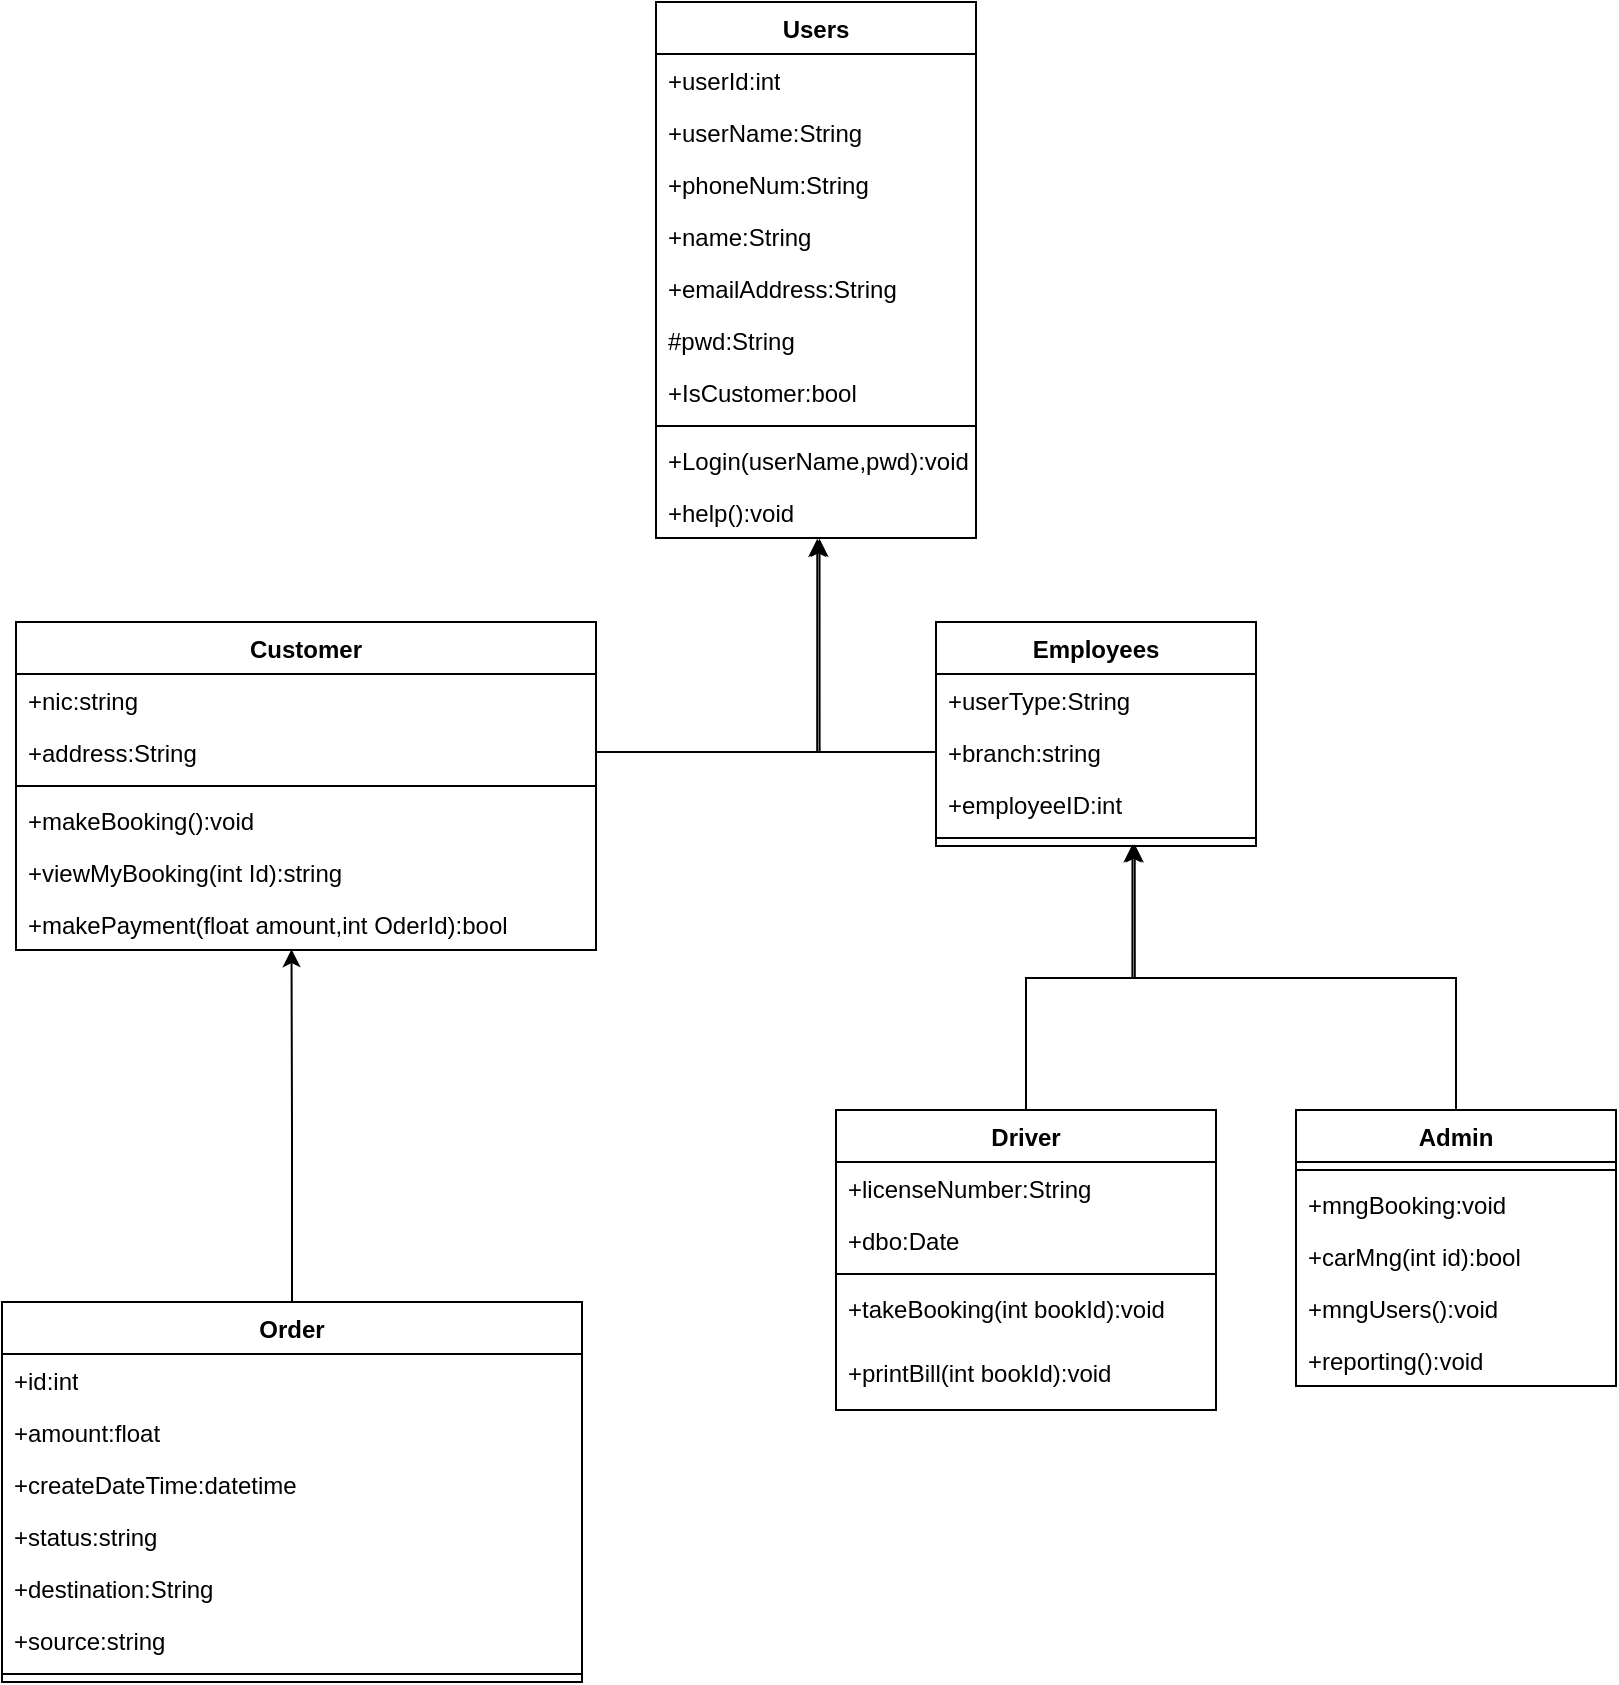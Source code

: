 <mxfile version="26.0.9" pages="3">
  <diagram name="Page-1" id="Xw11mbETAYtTtZjQ2i3f">
    <mxGraphModel grid="1" page="1" gridSize="10" guides="1" tooltips="1" connect="1" arrows="1" fold="1" pageScale="1" pageWidth="850" pageHeight="1100" math="0" shadow="0">
      <root>
        <mxCell id="0" />
        <mxCell id="1" parent="0" />
        <mxCell id="4XtbS9QP_jxTECoMFuG9-1" value="Users" style="swimlane;fontStyle=1;align=center;verticalAlign=top;childLayout=stackLayout;horizontal=1;startSize=26;horizontalStack=0;resizeParent=1;resizeParentMax=0;resizeLast=0;collapsible=1;marginBottom=0;whiteSpace=wrap;html=1;" vertex="1" parent="1">
          <mxGeometry x="360" y="20" width="160" height="268" as="geometry">
            <mxRectangle x="200" y="100" width="100" height="30" as="alternateBounds" />
          </mxGeometry>
        </mxCell>
        <mxCell id="4XtbS9QP_jxTECoMFuG9-2" value="+userId:int" style="text;strokeColor=none;fillColor=none;align=left;verticalAlign=top;spacingLeft=4;spacingRight=4;overflow=hidden;rotatable=0;points=[[0,0.5],[1,0.5]];portConstraint=eastwest;whiteSpace=wrap;html=1;" vertex="1" parent="4XtbS9QP_jxTECoMFuG9-1">
          <mxGeometry y="26" width="160" height="26" as="geometry" />
        </mxCell>
        <mxCell id="4XtbS9QP_jxTECoMFuG9-6" value="+userName:String" style="text;strokeColor=none;fillColor=none;align=left;verticalAlign=top;spacingLeft=4;spacingRight=4;overflow=hidden;rotatable=0;points=[[0,0.5],[1,0.5]];portConstraint=eastwest;whiteSpace=wrap;html=1;" vertex="1" parent="4XtbS9QP_jxTECoMFuG9-1">
          <mxGeometry y="52" width="160" height="26" as="geometry" />
        </mxCell>
        <mxCell id="4XtbS9QP_jxTECoMFuG9-7" value="+phoneNum:String" style="text;strokeColor=none;fillColor=none;align=left;verticalAlign=top;spacingLeft=4;spacingRight=4;overflow=hidden;rotatable=0;points=[[0,0.5],[1,0.5]];portConstraint=eastwest;whiteSpace=wrap;html=1;" vertex="1" parent="4XtbS9QP_jxTECoMFuG9-1">
          <mxGeometry y="78" width="160" height="26" as="geometry" />
        </mxCell>
        <mxCell id="4XtbS9QP_jxTECoMFuG9-18" value="+name:String" style="text;strokeColor=none;fillColor=none;align=left;verticalAlign=top;spacingLeft=4;spacingRight=4;overflow=hidden;rotatable=0;points=[[0,0.5],[1,0.5]];portConstraint=eastwest;whiteSpace=wrap;html=1;" vertex="1" parent="4XtbS9QP_jxTECoMFuG9-1">
          <mxGeometry y="104" width="160" height="26" as="geometry" />
        </mxCell>
        <mxCell id="4XtbS9QP_jxTECoMFuG9-8" value="+emailAddress:String" style="text;strokeColor=none;fillColor=none;align=left;verticalAlign=top;spacingLeft=4;spacingRight=4;overflow=hidden;rotatable=0;points=[[0,0.5],[1,0.5]];portConstraint=eastwest;whiteSpace=wrap;html=1;" vertex="1" parent="4XtbS9QP_jxTECoMFuG9-1">
          <mxGeometry y="130" width="160" height="26" as="geometry" />
        </mxCell>
        <mxCell id="4XtbS9QP_jxTECoMFuG9-9" value="#pwd:String" style="text;strokeColor=none;fillColor=none;align=left;verticalAlign=top;spacingLeft=4;spacingRight=4;overflow=hidden;rotatable=0;points=[[0,0.5],[1,0.5]];portConstraint=eastwest;whiteSpace=wrap;html=1;" vertex="1" parent="4XtbS9QP_jxTECoMFuG9-1">
          <mxGeometry y="156" width="160" height="26" as="geometry" />
        </mxCell>
        <mxCell id="4XtbS9QP_jxTECoMFuG9-33" value="+IsCustomer:bool" style="text;strokeColor=none;fillColor=none;align=left;verticalAlign=top;spacingLeft=4;spacingRight=4;overflow=hidden;rotatable=0;points=[[0,0.5],[1,0.5]];portConstraint=eastwest;whiteSpace=wrap;html=1;" vertex="1" parent="4XtbS9QP_jxTECoMFuG9-1">
          <mxGeometry y="182" width="160" height="26" as="geometry" />
        </mxCell>
        <mxCell id="4XtbS9QP_jxTECoMFuG9-3" value="" style="line;strokeWidth=1;fillColor=none;align=left;verticalAlign=middle;spacingTop=-1;spacingLeft=3;spacingRight=3;rotatable=0;labelPosition=right;points=[];portConstraint=eastwest;strokeColor=inherit;" vertex="1" parent="4XtbS9QP_jxTECoMFuG9-1">
          <mxGeometry y="208" width="160" height="8" as="geometry" />
        </mxCell>
        <mxCell id="4XtbS9QP_jxTECoMFuG9-5" value="+Login(userName,pwd):void" style="text;strokeColor=none;fillColor=none;align=left;verticalAlign=top;spacingLeft=4;spacingRight=4;overflow=hidden;rotatable=0;points=[[0,0.5],[1,0.5]];portConstraint=eastwest;whiteSpace=wrap;html=1;" vertex="1" parent="4XtbS9QP_jxTECoMFuG9-1">
          <mxGeometry y="216" width="160" height="26" as="geometry" />
        </mxCell>
        <mxCell id="2t8qWetCkka7SkBRdkZW-12" value="+help():void" style="text;strokeColor=none;fillColor=none;align=left;verticalAlign=top;spacingLeft=4;spacingRight=4;overflow=hidden;rotatable=0;points=[[0,0.5],[1,0.5]];portConstraint=eastwest;whiteSpace=wrap;html=1;" vertex="1" parent="4XtbS9QP_jxTECoMFuG9-1">
          <mxGeometry y="242" width="160" height="26" as="geometry" />
        </mxCell>
        <mxCell id="4XtbS9QP_jxTECoMFuG9-10" value="Customer" style="swimlane;fontStyle=1;align=center;verticalAlign=top;childLayout=stackLayout;horizontal=1;startSize=26;horizontalStack=0;resizeParent=1;resizeParentMax=0;resizeLast=0;collapsible=1;marginBottom=0;whiteSpace=wrap;html=1;" vertex="1" parent="1">
          <mxGeometry x="40" y="330" width="290" height="164" as="geometry">
            <mxRectangle x="200" y="100" width="100" height="30" as="alternateBounds" />
          </mxGeometry>
        </mxCell>
        <mxCell id="4XtbS9QP_jxTECoMFuG9-11" value="+nic:string" style="text;strokeColor=none;fillColor=none;align=left;verticalAlign=top;spacingLeft=4;spacingRight=4;overflow=hidden;rotatable=0;points=[[0,0.5],[1,0.5]];portConstraint=eastwest;whiteSpace=wrap;html=1;" vertex="1" parent="4XtbS9QP_jxTECoMFuG9-10">
          <mxGeometry y="26" width="290" height="26" as="geometry" />
        </mxCell>
        <mxCell id="4XtbS9QP_jxTECoMFuG9-13" value="+address:String" style="text;strokeColor=none;fillColor=none;align=left;verticalAlign=top;spacingLeft=4;spacingRight=4;overflow=hidden;rotatable=0;points=[[0,0.5],[1,0.5]];portConstraint=eastwest;whiteSpace=wrap;html=1;" vertex="1" parent="4XtbS9QP_jxTECoMFuG9-10">
          <mxGeometry y="52" width="290" height="26" as="geometry" />
        </mxCell>
        <mxCell id="4XtbS9QP_jxTECoMFuG9-16" value="" style="line;strokeWidth=1;fillColor=none;align=left;verticalAlign=middle;spacingTop=-1;spacingLeft=3;spacingRight=3;rotatable=0;labelPosition=right;points=[];portConstraint=eastwest;strokeColor=inherit;" vertex="1" parent="4XtbS9QP_jxTECoMFuG9-10">
          <mxGeometry y="78" width="290" height="8" as="geometry" />
        </mxCell>
        <mxCell id="4XtbS9QP_jxTECoMFuG9-17" value="+makeBooking():void" style="text;strokeColor=none;fillColor=none;align=left;verticalAlign=top;spacingLeft=4;spacingRight=4;overflow=hidden;rotatable=0;points=[[0,0.5],[1,0.5]];portConstraint=eastwest;whiteSpace=wrap;html=1;" vertex="1" parent="4XtbS9QP_jxTECoMFuG9-10">
          <mxGeometry y="86" width="290" height="26" as="geometry" />
        </mxCell>
        <mxCell id="2t8qWetCkka7SkBRdkZW-8" value="+viewMyBooking(int Id):string" style="text;strokeColor=none;fillColor=none;align=left;verticalAlign=top;spacingLeft=4;spacingRight=4;overflow=hidden;rotatable=0;points=[[0,0.5],[1,0.5]];portConstraint=eastwest;whiteSpace=wrap;html=1;" vertex="1" parent="4XtbS9QP_jxTECoMFuG9-10">
          <mxGeometry y="112" width="290" height="26" as="geometry" />
        </mxCell>
        <mxCell id="2t8qWetCkka7SkBRdkZW-10" value="+makePayment(float amount,int OderId):bool" style="text;strokeColor=none;fillColor=none;align=left;verticalAlign=top;spacingLeft=4;spacingRight=4;overflow=hidden;rotatable=0;points=[[0,0.5],[1,0.5]];portConstraint=eastwest;whiteSpace=wrap;html=1;" vertex="1" parent="4XtbS9QP_jxTECoMFuG9-10">
          <mxGeometry y="138" width="290" height="26" as="geometry" />
        </mxCell>
        <mxCell id="4XtbS9QP_jxTECoMFuG9-22" value="Employees" style="swimlane;fontStyle=1;align=center;verticalAlign=top;childLayout=stackLayout;horizontal=1;startSize=26;horizontalStack=0;resizeParent=1;resizeParentMax=0;resizeLast=0;collapsible=1;marginBottom=0;whiteSpace=wrap;html=1;" vertex="1" parent="1">
          <mxGeometry x="500" y="330" width="160" height="112" as="geometry">
            <mxRectangle x="200" y="100" width="100" height="30" as="alternateBounds" />
          </mxGeometry>
        </mxCell>
        <mxCell id="4XtbS9QP_jxTECoMFuG9-23" value="+userType:String" style="text;strokeColor=none;fillColor=none;align=left;verticalAlign=top;spacingLeft=4;spacingRight=4;overflow=hidden;rotatable=0;points=[[0,0.5],[1,0.5]];portConstraint=eastwest;whiteSpace=wrap;html=1;" vertex="1" parent="4XtbS9QP_jxTECoMFuG9-22">
          <mxGeometry y="26" width="160" height="26" as="geometry" />
        </mxCell>
        <mxCell id="4XtbS9QP_jxTECoMFuG9-27" value="+branch:string" style="text;strokeColor=none;fillColor=none;align=left;verticalAlign=top;spacingLeft=4;spacingRight=4;overflow=hidden;rotatable=0;points=[[0,0.5],[1,0.5]];portConstraint=eastwest;whiteSpace=wrap;html=1;" vertex="1" parent="4XtbS9QP_jxTECoMFuG9-22">
          <mxGeometry y="52" width="160" height="26" as="geometry" />
        </mxCell>
        <mxCell id="2t8qWetCkka7SkBRdkZW-2" value="+employeeID:int" style="text;strokeColor=none;fillColor=none;align=left;verticalAlign=top;spacingLeft=4;spacingRight=4;overflow=hidden;rotatable=0;points=[[0,0.5],[1,0.5]];portConstraint=eastwest;whiteSpace=wrap;html=1;" vertex="1" parent="4XtbS9QP_jxTECoMFuG9-22">
          <mxGeometry y="78" width="160" height="26" as="geometry" />
        </mxCell>
        <mxCell id="4XtbS9QP_jxTECoMFuG9-29" value="" style="line;strokeWidth=1;fillColor=none;align=left;verticalAlign=middle;spacingTop=-1;spacingLeft=3;spacingRight=3;rotatable=0;labelPosition=right;points=[];portConstraint=eastwest;strokeColor=inherit;" vertex="1" parent="4XtbS9QP_jxTECoMFuG9-22">
          <mxGeometry y="104" width="160" height="8" as="geometry" />
        </mxCell>
        <mxCell id="2t8qWetCkka7SkBRdkZW-13" value="Driver" style="swimlane;fontStyle=1;align=center;verticalAlign=top;childLayout=stackLayout;horizontal=1;startSize=26;horizontalStack=0;resizeParent=1;resizeParentMax=0;resizeLast=0;collapsible=1;marginBottom=0;whiteSpace=wrap;html=1;" vertex="1" parent="1">
          <mxGeometry x="450" y="574" width="190" height="150" as="geometry">
            <mxRectangle x="200" y="100" width="100" height="30" as="alternateBounds" />
          </mxGeometry>
        </mxCell>
        <mxCell id="2t8qWetCkka7SkBRdkZW-14" value="+licenseNumber:String" style="text;strokeColor=none;fillColor=none;align=left;verticalAlign=top;spacingLeft=4;spacingRight=4;overflow=hidden;rotatable=0;points=[[0,0.5],[1,0.5]];portConstraint=eastwest;whiteSpace=wrap;html=1;" vertex="1" parent="2t8qWetCkka7SkBRdkZW-13">
          <mxGeometry y="26" width="190" height="26" as="geometry" />
        </mxCell>
        <mxCell id="2t8qWetCkka7SkBRdkZW-15" value="+dbo:Date" style="text;strokeColor=none;fillColor=none;align=left;verticalAlign=top;spacingLeft=4;spacingRight=4;overflow=hidden;rotatable=0;points=[[0,0.5],[1,0.5]];portConstraint=eastwest;whiteSpace=wrap;html=1;" vertex="1" parent="2t8qWetCkka7SkBRdkZW-13">
          <mxGeometry y="52" width="190" height="26" as="geometry" />
        </mxCell>
        <mxCell id="2t8qWetCkka7SkBRdkZW-17" value="" style="line;strokeWidth=1;fillColor=none;align=left;verticalAlign=middle;spacingTop=-1;spacingLeft=3;spacingRight=3;rotatable=0;labelPosition=right;points=[];portConstraint=eastwest;strokeColor=inherit;" vertex="1" parent="2t8qWetCkka7SkBRdkZW-13">
          <mxGeometry y="78" width="190" height="8" as="geometry" />
        </mxCell>
        <mxCell id="2t8qWetCkka7SkBRdkZW-18" value="+takeBooking(int bookId):void" style="text;strokeColor=none;fillColor=none;align=left;verticalAlign=top;spacingLeft=4;spacingRight=4;overflow=hidden;rotatable=0;points=[[0,0.5],[1,0.5]];portConstraint=eastwest;whiteSpace=wrap;html=1;" vertex="1" parent="2t8qWetCkka7SkBRdkZW-13">
          <mxGeometry y="86" width="190" height="32" as="geometry" />
        </mxCell>
        <mxCell id="7w_yky0fwMvZAdhRPD7A-1" value="+printBill(int bookId):void" style="text;strokeColor=none;fillColor=none;align=left;verticalAlign=top;spacingLeft=4;spacingRight=4;overflow=hidden;rotatable=0;points=[[0,0.5],[1,0.5]];portConstraint=eastwest;whiteSpace=wrap;html=1;" vertex="1" parent="2t8qWetCkka7SkBRdkZW-13">
          <mxGeometry y="118" width="190" height="32" as="geometry" />
        </mxCell>
        <mxCell id="2t8qWetCkka7SkBRdkZW-27" value="Admin" style="swimlane;fontStyle=1;align=center;verticalAlign=top;childLayout=stackLayout;horizontal=1;startSize=26;horizontalStack=0;resizeParent=1;resizeParentMax=0;resizeLast=0;collapsible=1;marginBottom=0;whiteSpace=wrap;html=1;" vertex="1" parent="1">
          <mxGeometry x="680" y="574" width="160" height="138" as="geometry">
            <mxRectangle x="200" y="100" width="100" height="30" as="alternateBounds" />
          </mxGeometry>
        </mxCell>
        <mxCell id="2t8qWetCkka7SkBRdkZW-31" value="" style="line;strokeWidth=1;fillColor=none;align=left;verticalAlign=middle;spacingTop=-1;spacingLeft=3;spacingRight=3;rotatable=0;labelPosition=right;points=[];portConstraint=eastwest;strokeColor=inherit;" vertex="1" parent="2t8qWetCkka7SkBRdkZW-27">
          <mxGeometry y="26" width="160" height="8" as="geometry" />
        </mxCell>
        <mxCell id="2t8qWetCkka7SkBRdkZW-32" value="+mngBooking:void" style="text;strokeColor=none;fillColor=none;align=left;verticalAlign=top;spacingLeft=4;spacingRight=4;overflow=hidden;rotatable=0;points=[[0,0.5],[1,0.5]];portConstraint=eastwest;whiteSpace=wrap;html=1;" vertex="1" parent="2t8qWetCkka7SkBRdkZW-27">
          <mxGeometry y="34" width="160" height="26" as="geometry" />
        </mxCell>
        <mxCell id="2t8qWetCkka7SkBRdkZW-33" value="+carMng(int id):bool" style="text;strokeColor=none;fillColor=none;align=left;verticalAlign=top;spacingLeft=4;spacingRight=4;overflow=hidden;rotatable=0;points=[[0,0.5],[1,0.5]];portConstraint=eastwest;whiteSpace=wrap;html=1;" vertex="1" parent="2t8qWetCkka7SkBRdkZW-27">
          <mxGeometry y="60" width="160" height="26" as="geometry" />
        </mxCell>
        <mxCell id="2t8qWetCkka7SkBRdkZW-35" value="+mngUsers():void" style="text;strokeColor=none;fillColor=none;align=left;verticalAlign=top;spacingLeft=4;spacingRight=4;overflow=hidden;rotatable=0;points=[[0,0.5],[1,0.5]];portConstraint=eastwest;whiteSpace=wrap;html=1;" vertex="1" parent="2t8qWetCkka7SkBRdkZW-27">
          <mxGeometry y="86" width="160" height="26" as="geometry" />
        </mxCell>
        <mxCell id="2t8qWetCkka7SkBRdkZW-41" value="+reporting():void" style="text;strokeColor=none;fillColor=none;align=left;verticalAlign=top;spacingLeft=4;spacingRight=4;overflow=hidden;rotatable=0;points=[[0,0.5],[1,0.5]];portConstraint=eastwest;whiteSpace=wrap;html=1;" vertex="1" parent="2t8qWetCkka7SkBRdkZW-27">
          <mxGeometry y="112" width="160" height="26" as="geometry" />
        </mxCell>
        <mxCell id="2t8qWetCkka7SkBRdkZW-37" style="edgeStyle=orthogonalEdgeStyle;rounded=0;orthogonalLoop=1;jettySize=auto;html=1;exitX=1;exitY=0.5;exitDx=0;exitDy=0;entryX=0.511;entryY=1.016;entryDx=0;entryDy=0;entryPerimeter=0;" edge="1" parent="1" source="4XtbS9QP_jxTECoMFuG9-13" target="2t8qWetCkka7SkBRdkZW-12">
          <mxGeometry relative="1" as="geometry" />
        </mxCell>
        <mxCell id="2t8qWetCkka7SkBRdkZW-38" style="edgeStyle=orthogonalEdgeStyle;rounded=0;orthogonalLoop=1;jettySize=auto;html=1;exitX=0;exitY=0.5;exitDx=0;exitDy=0;entryX=0.504;entryY=1.016;entryDx=0;entryDy=0;entryPerimeter=0;" edge="1" parent="1" source="4XtbS9QP_jxTECoMFuG9-27" target="2t8qWetCkka7SkBRdkZW-12">
          <mxGeometry relative="1" as="geometry">
            <Array as="points">
              <mxPoint x="441" y="395" />
            </Array>
          </mxGeometry>
        </mxCell>
        <mxCell id="2t8qWetCkka7SkBRdkZW-39" style="edgeStyle=orthogonalEdgeStyle;rounded=0;orthogonalLoop=1;jettySize=auto;html=1;exitX=0.5;exitY=0;exitDx=0;exitDy=0;entryX=0.621;entryY=0.893;entryDx=0;entryDy=0;entryPerimeter=0;" edge="1" parent="1" source="2t8qWetCkka7SkBRdkZW-13" target="4XtbS9QP_jxTECoMFuG9-29">
          <mxGeometry relative="1" as="geometry" />
        </mxCell>
        <mxCell id="2t8qWetCkka7SkBRdkZW-40" style="edgeStyle=orthogonalEdgeStyle;rounded=0;orthogonalLoop=1;jettySize=auto;html=1;exitX=0.5;exitY=0;exitDx=0;exitDy=0;entryX=0.614;entryY=0.893;entryDx=0;entryDy=0;entryPerimeter=0;" edge="1" parent="1" source="2t8qWetCkka7SkBRdkZW-27" target="4XtbS9QP_jxTECoMFuG9-29">
          <mxGeometry relative="1" as="geometry" />
        </mxCell>
        <mxCell id="2t8qWetCkka7SkBRdkZW-42" value="Order" style="swimlane;fontStyle=1;align=center;verticalAlign=top;childLayout=stackLayout;horizontal=1;startSize=26;horizontalStack=0;resizeParent=1;resizeParentMax=0;resizeLast=0;collapsible=1;marginBottom=0;whiteSpace=wrap;html=1;" vertex="1" parent="1">
          <mxGeometry x="33" y="670" width="290" height="190" as="geometry">
            <mxRectangle x="200" y="100" width="100" height="30" as="alternateBounds" />
          </mxGeometry>
        </mxCell>
        <mxCell id="2t8qWetCkka7SkBRdkZW-43" value="+id:int" style="text;strokeColor=none;fillColor=none;align=left;verticalAlign=top;spacingLeft=4;spacingRight=4;overflow=hidden;rotatable=0;points=[[0,0.5],[1,0.5]];portConstraint=eastwest;whiteSpace=wrap;html=1;" vertex="1" parent="2t8qWetCkka7SkBRdkZW-42">
          <mxGeometry y="26" width="290" height="26" as="geometry" />
        </mxCell>
        <mxCell id="2t8qWetCkka7SkBRdkZW-44" value="+amount:float" style="text;strokeColor=none;fillColor=none;align=left;verticalAlign=top;spacingLeft=4;spacingRight=4;overflow=hidden;rotatable=0;points=[[0,0.5],[1,0.5]];portConstraint=eastwest;whiteSpace=wrap;html=1;" vertex="1" parent="2t8qWetCkka7SkBRdkZW-42">
          <mxGeometry y="52" width="290" height="26" as="geometry" />
        </mxCell>
        <mxCell id="2t8qWetCkka7SkBRdkZW-45" value="+createDateTime:datetime" style="text;strokeColor=none;fillColor=none;align=left;verticalAlign=top;spacingLeft=4;spacingRight=4;overflow=hidden;rotatable=0;points=[[0,0.5],[1,0.5]];portConstraint=eastwest;whiteSpace=wrap;html=1;" vertex="1" parent="2t8qWetCkka7SkBRdkZW-42">
          <mxGeometry y="78" width="290" height="26" as="geometry" />
        </mxCell>
        <mxCell id="2t8qWetCkka7SkBRdkZW-46" value="+status:string" style="text;strokeColor=none;fillColor=none;align=left;verticalAlign=top;spacingLeft=4;spacingRight=4;overflow=hidden;rotatable=0;points=[[0,0.5],[1,0.5]];portConstraint=eastwest;whiteSpace=wrap;html=1;" vertex="1" parent="2t8qWetCkka7SkBRdkZW-42">
          <mxGeometry y="104" width="290" height="26" as="geometry" />
        </mxCell>
        <mxCell id="4XtbS9QP_jxTECoMFuG9-21" value="+destination:String" style="text;strokeColor=none;fillColor=none;align=left;verticalAlign=top;spacingLeft=4;spacingRight=4;overflow=hidden;rotatable=0;points=[[0,0.5],[1,0.5]];portConstraint=eastwest;whiteSpace=wrap;html=1;" vertex="1" parent="2t8qWetCkka7SkBRdkZW-42">
          <mxGeometry y="130" width="290" height="26" as="geometry" />
        </mxCell>
        <mxCell id="4XtbS9QP_jxTECoMFuG9-20" value="+source:string" style="text;strokeColor=none;fillColor=none;align=left;verticalAlign=top;spacingLeft=4;spacingRight=4;overflow=hidden;rotatable=0;points=[[0,0.5],[1,0.5]];portConstraint=eastwest;whiteSpace=wrap;html=1;" vertex="1" parent="2t8qWetCkka7SkBRdkZW-42">
          <mxGeometry y="156" width="290" height="26" as="geometry" />
        </mxCell>
        <mxCell id="2t8qWetCkka7SkBRdkZW-47" value="" style="line;strokeWidth=1;fillColor=none;align=left;verticalAlign=middle;spacingTop=-1;spacingLeft=3;spacingRight=3;rotatable=0;labelPosition=right;points=[];portConstraint=eastwest;strokeColor=inherit;" vertex="1" parent="2t8qWetCkka7SkBRdkZW-42">
          <mxGeometry y="182" width="290" height="8" as="geometry" />
        </mxCell>
        <mxCell id="2t8qWetCkka7SkBRdkZW-51" style="edgeStyle=orthogonalEdgeStyle;rounded=0;orthogonalLoop=1;jettySize=auto;html=1;exitX=0.5;exitY=0;exitDx=0;exitDy=0;entryX=0.475;entryY=0.984;entryDx=0;entryDy=0;entryPerimeter=0;" edge="1" parent="1" source="2t8qWetCkka7SkBRdkZW-42" target="2t8qWetCkka7SkBRdkZW-10">
          <mxGeometry relative="1" as="geometry" />
        </mxCell>
      </root>
    </mxGraphModel>
  </diagram>
  <diagram id="p_hNK84INfBdR-2zl4a4" name="Page-2">
    <mxGraphModel grid="1" page="1" gridSize="10" guides="1" tooltips="1" connect="1" arrows="1" fold="1" pageScale="1" pageWidth="850" pageHeight="1100" math="0" shadow="0">
      <root>
        <mxCell id="0" />
        <mxCell id="1" parent="0" />
        <mxCell id="5wbWXcbHOEthCcjgVBOa-7" value="" style="rounded=0;whiteSpace=wrap;html=1;" vertex="1" parent="1">
          <mxGeometry x="270" y="20" width="280" height="440" as="geometry" />
        </mxCell>
        <mxCell id="5wbWXcbHOEthCcjgVBOa-11" style="rounded=0;orthogonalLoop=1;jettySize=auto;html=1;exitX=0.5;exitY=0.5;exitDx=0;exitDy=0;exitPerimeter=0;" edge="1" parent="1" source="5wbWXcbHOEthCcjgVBOa-2" target="5wbWXcbHOEthCcjgVBOa-16">
          <mxGeometry relative="1" as="geometry" />
        </mxCell>
        <mxCell id="lwO8PuHh9J5HKRgQ065--3" style="rounded=0;orthogonalLoop=1;jettySize=auto;html=1;exitX=1;exitY=0.333;exitDx=0;exitDy=0;exitPerimeter=0;" edge="1" parent="1" source="5wbWXcbHOEthCcjgVBOa-2" target="5wbWXcbHOEthCcjgVBOa-19">
          <mxGeometry relative="1" as="geometry" />
        </mxCell>
        <mxCell id="5wbWXcbHOEthCcjgVBOa-2" value="Customer" style="shape=umlActor;verticalLabelPosition=bottom;verticalAlign=top;html=1;outlineConnect=0;" vertex="1" parent="1">
          <mxGeometry x="160" y="160" width="30" height="60" as="geometry" />
        </mxCell>
        <mxCell id="lwO8PuHh9J5HKRgQ065--1" style="rounded=0;orthogonalLoop=1;jettySize=auto;html=1;exitX=0;exitY=1;exitDx=0;exitDy=0;exitPerimeter=0;entryX=1;entryY=0;entryDx=0;entryDy=0;" edge="1" parent="1" source="5wbWXcbHOEthCcjgVBOa-3" target="5wbWXcbHOEthCcjgVBOa-24">
          <mxGeometry relative="1" as="geometry" />
        </mxCell>
        <mxCell id="lwO8PuHh9J5HKRgQ065--2" style="rounded=0;orthogonalLoop=1;jettySize=auto;html=1;exitX=0;exitY=1;exitDx=0;exitDy=0;exitPerimeter=0;entryX=1;entryY=0;entryDx=0;entryDy=0;" edge="1" parent="1" source="5wbWXcbHOEthCcjgVBOa-3" target="5wbWXcbHOEthCcjgVBOa-18">
          <mxGeometry relative="1" as="geometry" />
        </mxCell>
        <mxCell id="5wbWXcbHOEthCcjgVBOa-3" value="Admin" style="shape=umlActor;verticalLabelPosition=bottom;verticalAlign=top;html=1;outlineConnect=0;" vertex="1" parent="1">
          <mxGeometry x="630" y="340" width="30" height="60" as="geometry" />
        </mxCell>
        <mxCell id="5wbWXcbHOEthCcjgVBOa-12" style="rounded=0;orthogonalLoop=1;jettySize=auto;html=1;exitX=0.5;exitY=0.5;exitDx=0;exitDy=0;exitPerimeter=0;" edge="1" parent="1" source="5wbWXcbHOEthCcjgVBOa-4" target="5wbWXcbHOEthCcjgVBOa-27">
          <mxGeometry relative="1" as="geometry" />
        </mxCell>
        <mxCell id="5wbWXcbHOEthCcjgVBOa-4" value="Driver" style="shape=umlActor;verticalLabelPosition=bottom;verticalAlign=top;html=1;outlineConnect=0;" vertex="1" parent="1">
          <mxGeometry x="200" y="400" width="30" height="60" as="geometry" />
        </mxCell>
        <mxCell id="5wbWXcbHOEthCcjgVBOa-17" value="&amp;lt;&amp;lt;include&amp;gt;" style="rounded=0;orthogonalLoop=1;jettySize=auto;html=1;exitX=0;exitY=1;exitDx=0;exitDy=0;entryX=0.5;entryY=0;entryDx=0;entryDy=0;startArrow=classic;startFill=1;endArrow=none;endFill=0;" edge="1" parent="1" source="5wbWXcbHOEthCcjgVBOa-8" target="5wbWXcbHOEthCcjgVBOa-16">
          <mxGeometry x="0.007" relative="1" as="geometry">
            <mxPoint as="offset" />
          </mxGeometry>
        </mxCell>
        <mxCell id="5wbWXcbHOEthCcjgVBOa-8" value="Login" style="ellipse;whiteSpace=wrap;html=1;" vertex="1" parent="1">
          <mxGeometry x="360" y="150" width="120" height="80" as="geometry" />
        </mxCell>
        <mxCell id="5wbWXcbHOEthCcjgVBOa-10" style="rounded=0;orthogonalLoop=1;jettySize=auto;html=1;exitX=0;exitY=1;exitDx=0;exitDy=0;exitPerimeter=0;entryX=1;entryY=0.5;entryDx=0;entryDy=0;" edge="1" parent="1" source="5wbWXcbHOEthCcjgVBOa-3" target="5wbWXcbHOEthCcjgVBOa-32">
          <mxGeometry relative="1" as="geometry" />
        </mxCell>
        <mxCell id="5wbWXcbHOEthCcjgVBOa-13" value="Help" style="ellipse;whiteSpace=wrap;html=1;" vertex="1" parent="1">
          <mxGeometry x="470" y="50" width="70" height="40" as="geometry" />
        </mxCell>
        <mxCell id="5wbWXcbHOEthCcjgVBOa-14" value="&amp;lt;&amp;lt;exclue&amp;gt;" style="rounded=0;orthogonalLoop=1;jettySize=auto;html=1;exitX=0.5;exitY=1;exitDx=0;exitDy=0;entryX=0.61;entryY=0.008;entryDx=0;entryDy=0;entryPerimeter=0;" edge="1" parent="1" source="5wbWXcbHOEthCcjgVBOa-13" target="5wbWXcbHOEthCcjgVBOa-8">
          <mxGeometry relative="1" as="geometry" />
        </mxCell>
        <mxCell id="5wbWXcbHOEthCcjgVBOa-16" value="Make booking" style="ellipse;whiteSpace=wrap;html=1;" vertex="1" parent="1">
          <mxGeometry x="280" y="250" width="85" height="40" as="geometry" />
        </mxCell>
        <mxCell id="5wbWXcbHOEthCcjgVBOa-18" value="MngBooking" style="ellipse;whiteSpace=wrap;html=1;" vertex="1" parent="1">
          <mxGeometry x="435" y="340" width="85" height="40" as="geometry" />
        </mxCell>
        <mxCell id="5wbWXcbHOEthCcjgVBOa-19" value="Make Payment" style="ellipse;whiteSpace=wrap;html=1;" vertex="1" parent="1">
          <mxGeometry x="280" y="80" width="70" height="40" as="geometry" />
        </mxCell>
        <mxCell id="5wbWXcbHOEthCcjgVBOa-20" value="&amp;lt;&amp;lt;exclude&amp;gt;" style="rounded=0;orthogonalLoop=1;jettySize=auto;html=1;exitX=0.5;exitY=1;exitDx=0;exitDy=0;entryX=0.277;entryY=0.108;entryDx=0;entryDy=0;entryPerimeter=0;" edge="1" parent="1" source="5wbWXcbHOEthCcjgVBOa-19" target="5wbWXcbHOEthCcjgVBOa-8">
          <mxGeometry relative="1" as="geometry" />
        </mxCell>
        <mxCell id="5wbWXcbHOEthCcjgVBOa-21" style="rounded=0;orthogonalLoop=1;jettySize=auto;html=1;exitX=0.5;exitY=0;exitDx=0;exitDy=0;entryX=0.777;entryY=0.908;entryDx=0;entryDy=0;entryPerimeter=0;" edge="1" parent="1" source="5wbWXcbHOEthCcjgVBOa-18" target="5wbWXcbHOEthCcjgVBOa-8">
          <mxGeometry relative="1" as="geometry" />
        </mxCell>
        <mxCell id="5wbWXcbHOEthCcjgVBOa-22" value="&amp;lt;&amp;lt;include&amp;gt;" style="edgeLabel;html=1;align=center;verticalAlign=middle;resizable=0;points=[];" connectable="0" vertex="1" parent="5wbWXcbHOEthCcjgVBOa-21">
          <mxGeometry x="-0.175" y="1" relative="1" as="geometry">
            <mxPoint as="offset" />
          </mxGeometry>
        </mxCell>
        <mxCell id="5wbWXcbHOEthCcjgVBOa-24" value="UserMng" style="ellipse;whiteSpace=wrap;html=1;" vertex="1" parent="1">
          <mxGeometry x="480" y="240" width="85" height="40" as="geometry" />
        </mxCell>
        <mxCell id="5wbWXcbHOEthCcjgVBOa-25" style="rounded=0;orthogonalLoop=1;jettySize=auto;html=1;entryX=0.91;entryY=0.798;entryDx=0;entryDy=0;entryPerimeter=0;" edge="1" parent="1" source="5wbWXcbHOEthCcjgVBOa-24" target="5wbWXcbHOEthCcjgVBOa-8">
          <mxGeometry relative="1" as="geometry">
            <mxPoint x="488" y="350" as="sourcePoint" />
            <mxPoint x="463" y="233" as="targetPoint" />
          </mxGeometry>
        </mxCell>
        <mxCell id="5wbWXcbHOEthCcjgVBOa-26" value="&amp;lt;&amp;lt;include&amp;gt;" style="edgeLabel;html=1;align=center;verticalAlign=middle;resizable=0;points=[];" connectable="0" vertex="1" parent="5wbWXcbHOEthCcjgVBOa-25">
          <mxGeometry x="-0.175" y="1" relative="1" as="geometry">
            <mxPoint as="offset" />
          </mxGeometry>
        </mxCell>
        <mxCell id="5wbWXcbHOEthCcjgVBOa-27" value="Take booking" style="ellipse;whiteSpace=wrap;html=1;" vertex="1" parent="1">
          <mxGeometry x="300" y="340" width="85" height="40" as="geometry" />
        </mxCell>
        <mxCell id="5wbWXcbHOEthCcjgVBOa-28" style="rounded=0;orthogonalLoop=1;jettySize=auto;html=1;exitX=0.5;exitY=0;exitDx=0;exitDy=0;entryX=0.377;entryY=0.978;entryDx=0;entryDy=0;entryPerimeter=0;" edge="1" parent="1" source="5wbWXcbHOEthCcjgVBOa-27" target="5wbWXcbHOEthCcjgVBOa-8">
          <mxGeometry relative="1" as="geometry" />
        </mxCell>
        <mxCell id="5wbWXcbHOEthCcjgVBOa-29" value="&amp;lt;&amp;lt;include&amp;gt;" style="edgeLabel;html=1;align=center;verticalAlign=middle;resizable=0;points=[];" connectable="0" vertex="1" parent="5wbWXcbHOEthCcjgVBOa-28">
          <mxGeometry x="-0.334" y="1" relative="1" as="geometry">
            <mxPoint as="offset" />
          </mxGeometry>
        </mxCell>
        <mxCell id="5wbWXcbHOEthCcjgVBOa-31" value="&amp;lt;&amp;lt;exclude&amp;gt;" style="rounded=0;orthogonalLoop=1;jettySize=auto;html=1;exitX=0.5;exitY=1;exitDx=0;exitDy=0;entryX=0.5;entryY=0;entryDx=0;entryDy=0;" edge="1" parent="1" source="5wbWXcbHOEthCcjgVBOa-30" target="5wbWXcbHOEthCcjgVBOa-8">
          <mxGeometry relative="1" as="geometry" />
        </mxCell>
        <mxCell id="5wbWXcbHOEthCcjgVBOa-30" value="Registration" style="ellipse;whiteSpace=wrap;html=1;" vertex="1" parent="1">
          <mxGeometry x="365" y="30" width="70" height="40" as="geometry" />
        </mxCell>
        <mxCell id="5wbWXcbHOEthCcjgVBOa-32" value="Reporting" style="ellipse;whiteSpace=wrap;html=1;" vertex="1" parent="1">
          <mxGeometry x="320" y="400" width="85" height="40" as="geometry" />
        </mxCell>
        <mxCell id="5wbWXcbHOEthCcjgVBOa-33" value="&amp;lt;&amp;lt;include&amp;gt;" style="rounded=0;orthogonalLoop=1;jettySize=auto;html=1;exitX=1;exitY=0;exitDx=0;exitDy=0;entryX=0.423;entryY=0.988;entryDx=0;entryDy=0;entryPerimeter=0;" edge="1" parent="1" source="5wbWXcbHOEthCcjgVBOa-32" target="5wbWXcbHOEthCcjgVBOa-8">
          <mxGeometry relative="1" as="geometry" />
        </mxCell>
      </root>
    </mxGraphModel>
  </diagram>
  <diagram id="QtvLWlkRadveDnnHdPwH" name="Page-3">
    <mxGraphModel grid="1" page="1" gridSize="10" guides="1" tooltips="1" connect="1" arrows="1" fold="1" pageScale="1" pageWidth="850" pageHeight="1100" math="0" shadow="0">
      <root>
        <mxCell id="0" />
        <mxCell id="1" parent="0" />
        <mxCell id="286uBd7YME20k6sqKr3g-3" value="" style="shape=umlLifeline;perimeter=lifelinePerimeter;whiteSpace=wrap;html=1;container=1;dropTarget=0;collapsible=0;recursiveResize=0;outlineConnect=0;portConstraint=eastwest;newEdgeStyle={&quot;curved&quot;:0,&quot;rounded&quot;:0};participant=umlActor;" vertex="1" parent="1">
          <mxGeometry x="30" y="80" width="20" height="300" as="geometry" />
        </mxCell>
        <mxCell id="286uBd7YME20k6sqKr3g-4" value="" style="shape=umlDestroy;whiteSpace=wrap;html=1;strokeWidth=3;targetShapes=umlLifeline;" vertex="1" parent="1">
          <mxGeometry x="25" y="370" width="30" height="30" as="geometry" />
        </mxCell>
        <mxCell id="286uBd7YME20k6sqKr3g-5" value="" style="html=1;points=[[0,0,0,0,5],[0,1,0,0,-5],[1,0,0,0,5],[1,1,0,0,-5]];perimeter=orthogonalPerimeter;outlineConnect=0;targetShapes=umlLifeline;portConstraint=eastwest;newEdgeStyle={&quot;curved&quot;:0,&quot;rounded&quot;:0};" vertex="1" parent="1">
          <mxGeometry x="120" y="130" width="10" height="80" as="geometry" />
        </mxCell>
        <mxCell id="286uBd7YME20k6sqKr3g-6" value="Click Login" style="html=1;verticalAlign=bottom;endArrow=block;curved=0;rounded=0;entryX=0;entryY=0;entryDx=0;entryDy=5;" edge="1" parent="1" target="286uBd7YME20k6sqKr3g-5">
          <mxGeometry relative="1" as="geometry">
            <mxPoint x="40" y="135" as="sourcePoint" />
          </mxGeometry>
        </mxCell>
        <mxCell id="286uBd7YME20k6sqKr3g-9" value="" style="html=1;points=[[0,0,0,0,5],[0,1,0,0,-5],[1,0,0,0,5],[1,1,0,0,-5]];perimeter=orthogonalPerimeter;outlineConnect=0;targetShapes=umlLifeline;portConstraint=eastwest;newEdgeStyle={&quot;curved&quot;:0,&quot;rounded&quot;:0};" vertex="1" parent="1">
          <mxGeometry x="240" y="130" width="10" height="80" as="geometry" />
        </mxCell>
        <mxCell id="286uBd7YME20k6sqKr3g-10" value="validate username pwd" style="html=1;verticalAlign=bottom;endArrow=block;curved=0;rounded=0;entryX=0;entryY=0;entryDx=0;entryDy=5;" edge="1" parent="1" target="286uBd7YME20k6sqKr3g-9">
          <mxGeometry relative="1" as="geometry">
            <mxPoint x="120" y="135" as="sourcePoint" />
          </mxGeometry>
        </mxCell>
        <mxCell id="286uBd7YME20k6sqKr3g-11" value="login successful&amp;nbsp;" style="html=1;verticalAlign=bottom;endArrow=open;dashed=1;endSize=8;curved=0;rounded=0;exitX=0;exitY=1;exitDx=0;exitDy=-5;entryX=1;entryY=1;entryDx=0;entryDy=-5;entryPerimeter=0;" edge="1" parent="1" source="286uBd7YME20k6sqKr3g-9" target="286uBd7YME20k6sqKr3g-5">
          <mxGeometry relative="1" as="geometry">
            <mxPoint x="120" y="205" as="targetPoint" />
            <mxPoint as="offset" />
          </mxGeometry>
        </mxCell>
        <mxCell id="286uBd7YME20k6sqKr3g-13" value="home page" style="html=1;verticalAlign=bottom;endArrow=open;dashed=1;endSize=8;curved=0;rounded=0;exitX=0;exitY=1;exitDx=0;exitDy=-5;exitPerimeter=0;" edge="1" parent="1" source="286uBd7YME20k6sqKr3g-5" target="286uBd7YME20k6sqKr3g-3">
          <mxGeometry relative="1" as="geometry">
            <mxPoint x="40" y="200" as="targetPoint" />
            <mxPoint x="110" y="200" as="sourcePoint" />
          </mxGeometry>
        </mxCell>
        <mxCell id="286uBd7YME20k6sqKr3g-16" value="" style="html=1;points=[[0,0,0,0,5],[0,1,0,0,-5],[1,0,0,0,5],[1,1,0,0,-5]];perimeter=orthogonalPerimeter;outlineConnect=0;targetShapes=umlLifeline;portConstraint=eastwest;newEdgeStyle={&quot;curved&quot;:0,&quot;rounded&quot;:0};" vertex="1" parent="1">
          <mxGeometry x="380" y="130" width="10" height="80" as="geometry" />
        </mxCell>
        <mxCell id="286uBd7YME20k6sqKr3g-17" value="credential are is true" style="html=1;verticalAlign=bottom;endArrow=block;curved=0;rounded=0;entryX=0;entryY=0;entryDx=0;entryDy=5;exitX=1;exitY=0;exitDx=0;exitDy=5;exitPerimeter=0;" edge="1" parent="1" source="286uBd7YME20k6sqKr3g-9" target="286uBd7YME20k6sqKr3g-16">
          <mxGeometry relative="1" as="geometry">
            <mxPoint x="200" y="135" as="sourcePoint" />
          </mxGeometry>
        </mxCell>
        <mxCell id="286uBd7YME20k6sqKr3g-18" value="is Customer" style="html=1;verticalAlign=bottom;endArrow=open;dashed=1;endSize=8;curved=0;rounded=0;exitX=0;exitY=1;exitDx=0;exitDy=-5;entryX=1;entryY=1;entryDx=0;entryDy=-5;entryPerimeter=0;" edge="1" parent="1" source="286uBd7YME20k6sqKr3g-16" target="286uBd7YME20k6sqKr3g-9">
          <mxGeometry relative="1" as="geometry">
            <mxPoint x="200" y="205" as="targetPoint" />
            <mxPoint as="offset" />
          </mxGeometry>
        </mxCell>
        <mxCell id="286uBd7YME20k6sqKr3g-19" value="is Employee" style="html=1;verticalAlign=bottom;endArrow=open;dashed=1;endSize=8;curved=0;rounded=0;exitX=0;exitY=1;exitDx=0;exitDy=-5;entryX=1;entryY=1;entryDx=0;entryDy=-5;entryPerimeter=0;" edge="1" parent="1">
          <mxGeometry relative="1" as="geometry">
            <mxPoint x="250" y="169.5" as="targetPoint" />
            <mxPoint x="380" y="169.5" as="sourcePoint" />
            <mxPoint as="offset" />
          </mxGeometry>
        </mxCell>
        <mxCell id="286uBd7YME20k6sqKr3g-25" value="" style="endArrow=none;dashed=1;html=1;strokeWidth=2;rounded=0;" edge="1" parent="1">
          <mxGeometry width="50" height="50" relative="1" as="geometry">
            <mxPoint x="386" y="390" as="sourcePoint" />
            <mxPoint x="386" y="113" as="targetPoint" />
          </mxGeometry>
        </mxCell>
        <mxCell id="286uBd7YME20k6sqKr3g-26" value="" style="endArrow=none;dashed=1;html=1;strokeWidth=2;rounded=0;" edge="1" parent="1">
          <mxGeometry width="50" height="50" relative="1" as="geometry">
            <mxPoint x="245" y="390" as="sourcePoint" />
            <mxPoint x="244.5" y="110" as="targetPoint" />
          </mxGeometry>
        </mxCell>
        <mxCell id="286uBd7YME20k6sqKr3g-27" value="" style="endArrow=none;dashed=1;html=1;strokeWidth=2;rounded=0;" edge="1" parent="1">
          <mxGeometry width="50" height="50" relative="1" as="geometry">
            <mxPoint x="125" y="390" as="sourcePoint" />
            <mxPoint x="124.5" y="110" as="targetPoint" />
          </mxGeometry>
        </mxCell>
        <mxCell id="286uBd7YME20k6sqKr3g-28" value="invalid login" style="html=1;verticalAlign=bottom;endArrow=open;dashed=1;endSize=8;curved=0;rounded=0;entryX=1;entryY=1;entryDx=0;entryDy=-5;entryPerimeter=0;" edge="1" parent="1">
          <mxGeometry relative="1" as="geometry">
            <mxPoint x="40" y="229.5" as="targetPoint" />
            <mxPoint x="380" y="230" as="sourcePoint" />
            <mxPoint as="offset" />
          </mxGeometry>
        </mxCell>
        <mxCell id="286uBd7YME20k6sqKr3g-29" value="" style="html=1;points=[[0,0,0,0,5],[0,1,0,0,-5],[1,0,0,0,5],[1,1,0,0,-5]];perimeter=orthogonalPerimeter;outlineConnect=0;targetShapes=umlLifeline;portConstraint=eastwest;newEdgeStyle={&quot;curved&quot;:0,&quot;rounded&quot;:0};" vertex="1" parent="1">
          <mxGeometry x="510" y="220" width="10" height="80" as="geometry" />
        </mxCell>
        <mxCell id="286uBd7YME20k6sqKr3g-30" value="make Order" style="html=1;verticalAlign=bottom;endArrow=block;curved=0;rounded=0;entryX=0;entryY=0;entryDx=0;entryDy=5;" edge="1" parent="1" target="286uBd7YME20k6sqKr3g-29">
          <mxGeometry relative="1" as="geometry">
            <mxPoint x="385" y="225" as="sourcePoint" />
          </mxGeometry>
        </mxCell>
        <mxCell id="286uBd7YME20k6sqKr3g-31" value="successful message" style="html=1;verticalAlign=bottom;endArrow=open;dashed=1;endSize=8;curved=0;rounded=0;exitX=0;exitY=1;exitDx=0;exitDy=-5;" edge="1" parent="1" source="286uBd7YME20k6sqKr3g-29" target="286uBd7YME20k6sqKr3g-3">
          <mxGeometry relative="1" as="geometry">
            <mxPoint x="385" y="295" as="targetPoint" />
          </mxGeometry>
        </mxCell>
        <mxCell id="286uBd7YME20k6sqKr3g-33" value="" style="html=1;points=[[0,0,0,0,5],[0,1,0,0,-5],[1,0,0,0,5],[1,1,0,0,-5]];perimeter=orthogonalPerimeter;outlineConnect=0;targetShapes=umlLifeline;portConstraint=eastwest;newEdgeStyle={&quot;curved&quot;:0,&quot;rounded&quot;:0};" vertex="1" parent="1">
          <mxGeometry x="650" y="220" width="10" height="80" as="geometry" />
        </mxCell>
        <mxCell id="286uBd7YME20k6sqKr3g-34" value="validate" style="html=1;verticalAlign=bottom;endArrow=block;curved=0;rounded=0;entryX=0;entryY=0;entryDx=0;entryDy=5;" edge="1" parent="1" target="286uBd7YME20k6sqKr3g-33">
          <mxGeometry relative="1" as="geometry">
            <mxPoint x="520" y="225" as="sourcePoint" />
          </mxGeometry>
        </mxCell>
        <mxCell id="286uBd7YME20k6sqKr3g-35" value="print recipt" style="html=1;verticalAlign=bottom;endArrow=open;dashed=1;endSize=8;curved=0;rounded=0;exitX=0;exitY=1;exitDx=0;exitDy=-5;" edge="1" parent="1" source="286uBd7YME20k6sqKr3g-33">
          <mxGeometry relative="1" as="geometry">
            <mxPoint x="520" y="295" as="targetPoint" />
          </mxGeometry>
        </mxCell>
        <mxCell id="286uBd7YME20k6sqKr3g-37" value="" style="endArrow=none;dashed=1;html=1;strokeWidth=2;rounded=0;" edge="1" parent="1">
          <mxGeometry width="50" height="50" relative="1" as="geometry">
            <mxPoint x="655" y="390" as="sourcePoint" />
            <mxPoint x="655" y="110" as="targetPoint" />
          </mxGeometry>
        </mxCell>
        <mxCell id="286uBd7YME20k6sqKr3g-38" value="error message" style="html=1;verticalAlign=bottom;endArrow=open;dashed=1;endSize=8;curved=0;rounded=0;" edge="1" parent="1">
          <mxGeometry relative="1" as="geometry">
            <mxPoint x="39.5" y="320" as="targetPoint" />
            <mxPoint x="650" y="320" as="sourcePoint" />
          </mxGeometry>
        </mxCell>
      </root>
    </mxGraphModel>
  </diagram>
</mxfile>
